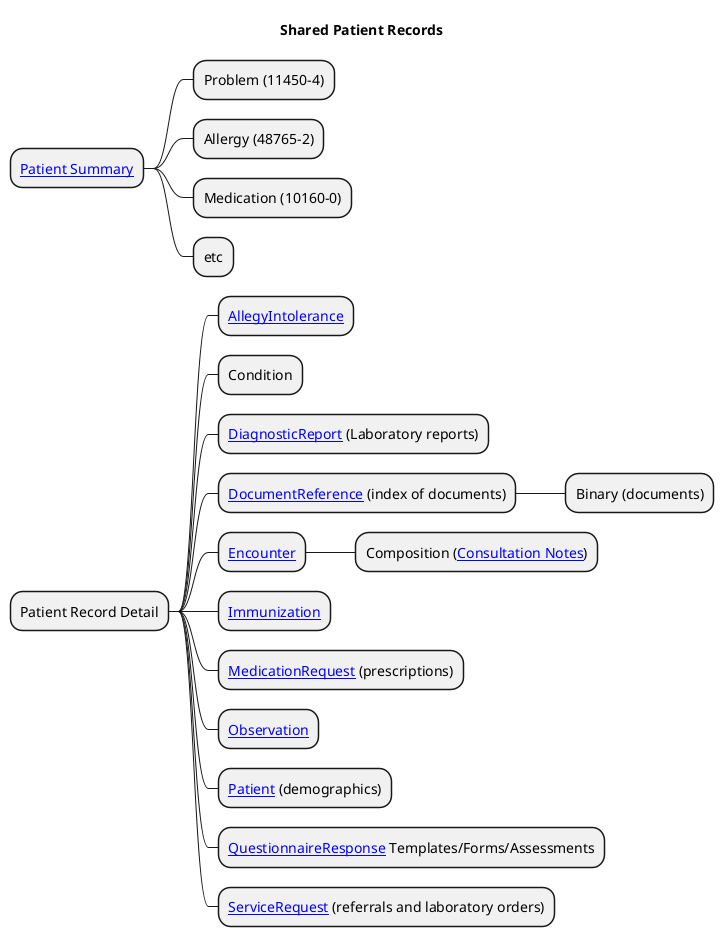 @startmindmap

title "Shared Patient Records"

* [[StructureDefinition-PatientSummary.html Patient Summary]]
** Problem (11450-4)
** Allergy (48765-2)
** Medication (10160-0)
** etc
* Patient Record Detail
** [[StructureDefinition-AllergyIntolerance.html AllegyIntolerance]]
** Condition
** [[StructureDefinition-DiagnosticReport.html DiagnosticReport]] (Laboratory reports)
** [[StructureDefinition-DocumentReference.html DocumentReference]] (index of documents)
*** Binary (documents)
** [[StructureDefinition-Encounter.html Encounter]]
*** Composition ([[StructureDefinition-ConsulationNote.html Consultation Notes]])
** [[StructureDefinition-Immunization.html Immunization]]
** [[StructureDefinition-MedicationRequest.html MedicationRequest]] (prescriptions)
** [[StructureDefinition-Observation.html Observation]]
** [[StructureDefinition-Patient.html Patient]] (demographics)
** [[StructureDefinition-QuestionnaireResponse.html QuestionnaireResponse]] Templates/Forms/Assessments
** [[StructureDefinition-ServiceRequest.html ServiceRequest]] (referrals and laboratory orders)

@endtmindmap

